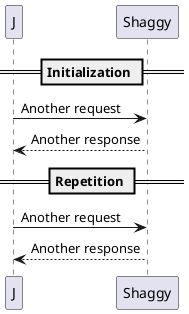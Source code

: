 @startuml

== Initialization ==

J -> Shaggy: Another request
Shaggy ---> J: Another response

== Repetition ==

J -> Shaggy: Another request
J <--- Shaggy: Another response

@enduml
